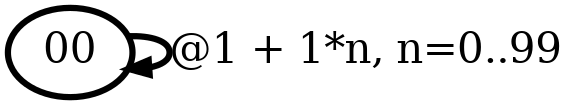 digraph G {
        node [style=rounded, penwidth=3, fontsize=20, shape=oval];
        "00" -> "00" [label="@1 + 1*n, n=0..99", color=black,arrowsize=1,style=bold,penwidth=3,fontsize=20];
}
